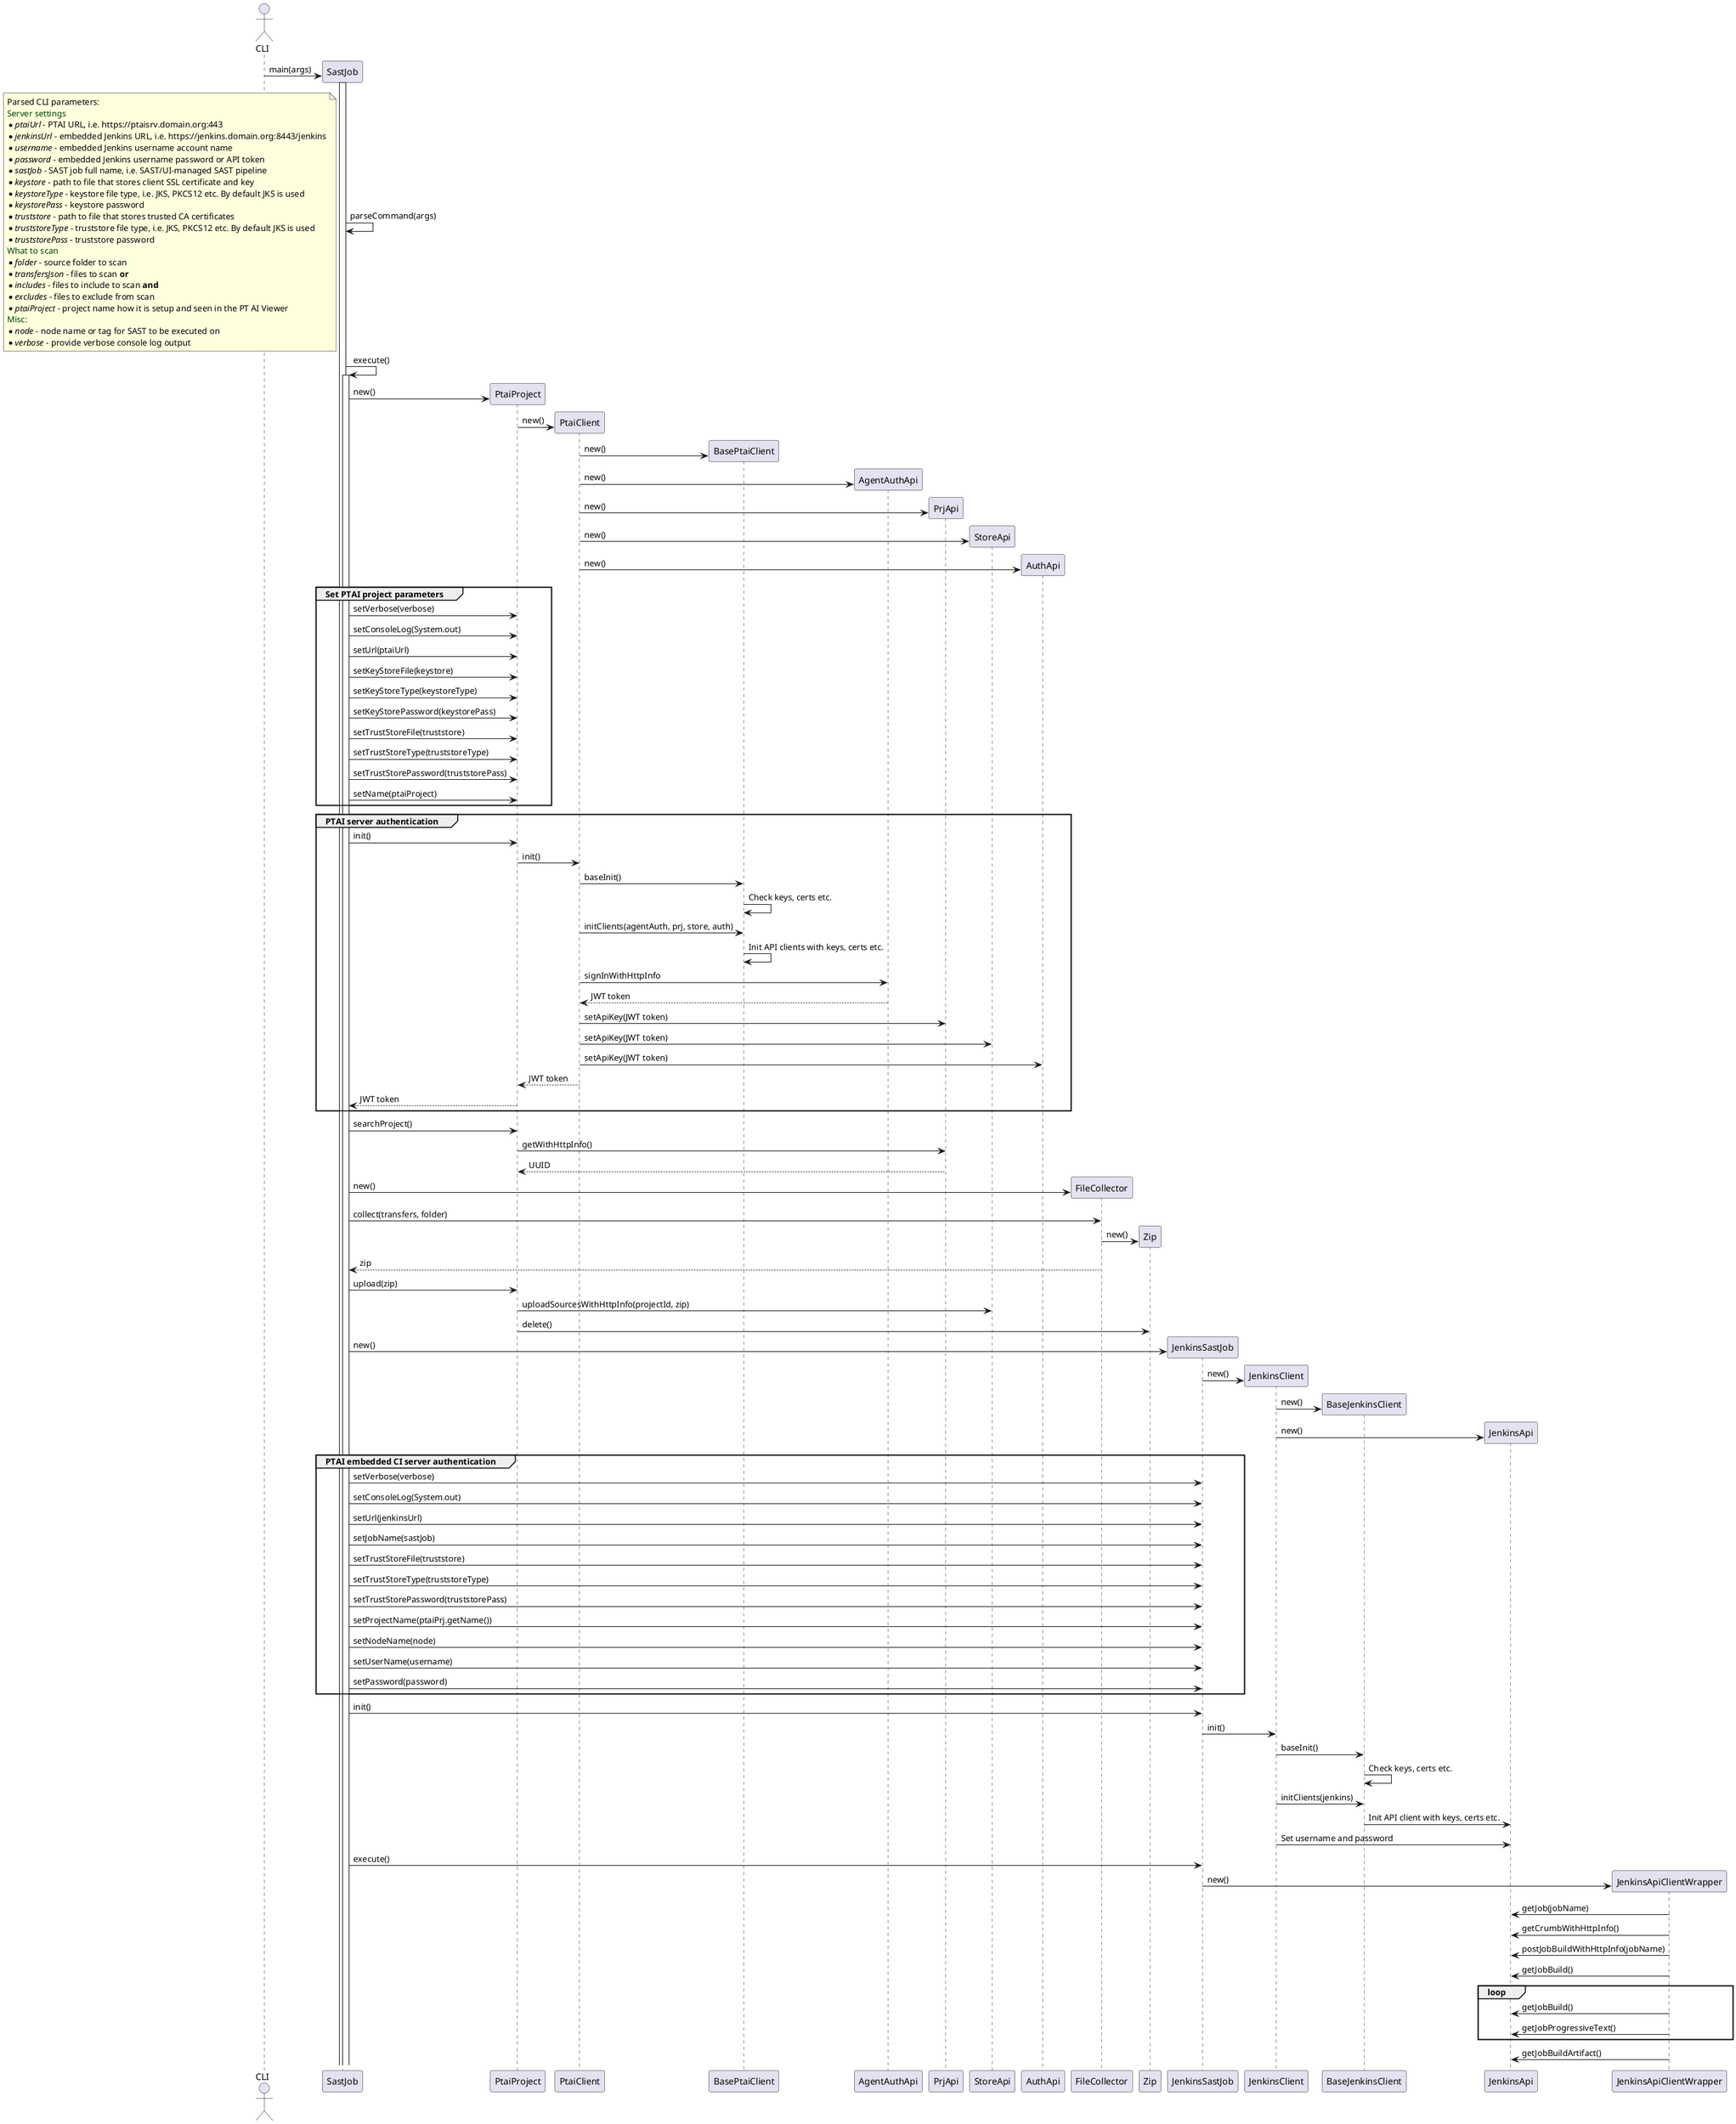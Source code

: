 @startuml
actor CLI
create SastJob
CLI -> SastJob : main(args)
activate SastJob
SastJob -> SastJob : parseCommand(args)
note left
Parsed CLI parameters:
<color #004000>Server settings</color>
* //ptaiUrl// - PTAI URL, i.e. https://ptaisrv.domain.org:443
* //jenkinsUrl// - embedded Jenkins URL, i.e. https://jenkins.domain.org:8443/jenkins
* //username// - embedded Jenkins username account name
* //password// - embedded Jenkins username password or API token
* //sastJob// - SAST job full name, i.e. SAST/UI-managed SAST pipeline
* //keystore// - path to file that stores client SSL certificate and key
* //keystoreType// - keystore file type, i.e. JKS, PKCS12 etc. By default JKS is used
* //keystorePass// - keystore password
* //truststore// - path to file that stores trusted CA certificates
* //truststoreType// - truststore file type, i.e. JKS, PKCS12 etc. By default JKS is used
* //truststorePass// - truststore password
<color #004000>What to scan</color>
* //folder// - source folder to scan
* //transfersJson// - files to scan **or**
* //includes// - files to include to scan **and**
* //excludes// - files to exclude from scan
* //ptaiProject// - project name how it is setup and seen in the PT AI Viewer
<color #004000>Misc:</color>
* //node// - node name or tag for SAST to be executed on
* //verbose// - provide verbose console log output
end note
SastJob -> SastJob : execute()
create PtaiProject
activate SastJob
SastJob -> PtaiProject : new()
create PtaiClient
PtaiProject -> PtaiClient : new()
create BasePtaiClient
PtaiClient -> BasePtaiClient : new()
create AgentAuthApi
PtaiClient -> AgentAuthApi : new()
create PrjApi
PtaiClient -> PrjApi : new()
create StoreApi
PtaiClient -> StoreApi : new()
create AuthApi
PtaiClient -> AuthApi : new()

group Set PTAI project parameters
SastJob -> PtaiProject : setVerbose(verbose)
SastJob -> PtaiProject : setConsoleLog(System.out)
SastJob -> PtaiProject : setUrl(ptaiUrl)
SastJob -> PtaiProject : setKeyStoreFile(keystore)
SastJob -> PtaiProject : setKeyStoreType(keystoreType)
SastJob -> PtaiProject : setKeyStorePassword(keystorePass)
SastJob -> PtaiProject : setTrustStoreFile(truststore)
SastJob -> PtaiProject : setTrustStoreType(truststoreType)
SastJob -> PtaiProject : setTrustStorePassword(truststorePass)
SastJob -> PtaiProject : setName(ptaiProject)
end
group PTAI server authentication
SastJob -> PtaiProject : init()
PtaiProject -> PtaiClient: init()
PtaiClient -> BasePtaiClient: baseInit()
BasePtaiClient -> BasePtaiClient: Check keys, certs etc.
PtaiClient -> BasePtaiClient: initClients(agentAuth, prj, store, auth)
BasePtaiClient -> BasePtaiClient: Init API clients with keys, certs etc.
PtaiClient -> AgentAuthApi: signInWithHttpInfo
AgentAuthApi --> PtaiClient: JWT token
PtaiClient -> PrjApi : setApiKey(JWT token)
PtaiClient -> StoreApi : setApiKey(JWT token)
PtaiClient -> AuthApi : setApiKey(JWT token)
PtaiClient --> PtaiProject: JWT token

PtaiProject --> SastJob :  JWT token
end
SastJob -> PtaiProject : searchProject()
PtaiProject -> PrjApi : getWithHttpInfo()
PrjApi --> PtaiProject : UUID
create FileCollector
SastJob -> FileCollector : new()
SastJob -> FileCollector : collect(transfers, folder)
create Zip
FileCollector -> Zip : new()
SastJob <-- FileCollector : zip
SastJob -> PtaiProject : upload(zip)
PtaiProject -> StoreApi : uploadSourcesWithHttpInfo(projectId, zip)
PtaiProject -> Zip : delete()


create JenkinsSastJob
SastJob -> JenkinsSastJob : new()
create JenkinsClient
JenkinsSastJob -> JenkinsClient : new()
create BaseJenkinsClient
JenkinsClient -> BaseJenkinsClient : new()
create JenkinsApi
JenkinsClient -> JenkinsApi : new()
group PTAI embedded CI server authentication
SastJob -> JenkinsSastJob : setVerbose(verbose)
SastJob -> JenkinsSastJob : setConsoleLog(System.out)
SastJob -> JenkinsSastJob : setUrl(jenkinsUrl)
SastJob -> JenkinsSastJob : setJobName(sastJob)
SastJob -> JenkinsSastJob : setTrustStoreFile(truststore)
SastJob -> JenkinsSastJob : setTrustStoreType(truststoreType)
SastJob -> JenkinsSastJob : setTrustStorePassword(truststorePass)
SastJob -> JenkinsSastJob : setProjectName(ptaiPrj.getName())
SastJob -> JenkinsSastJob : setNodeName(node)
SastJob -> JenkinsSastJob : setUserName(username)
SastJob -> JenkinsSastJob : setPassword(password)
end

SastJob -> JenkinsSastJob : init()
JenkinsSastJob -> JenkinsClient : init()
JenkinsClient -> BaseJenkinsClient : baseInit()
BaseJenkinsClient -> BaseJenkinsClient: Check keys, certs etc.
JenkinsClient -> BaseJenkinsClient : initClients(jenkins)
BaseJenkinsClient -> JenkinsApi: Init API client with keys, certs etc.
JenkinsClient -> JenkinsApi : Set username and password
SastJob -> JenkinsSastJob : execute()
create JenkinsApiClientWrapper
JenkinsSastJob -> JenkinsApiClientWrapper : new()
JenkinsApiClientWrapper -> JenkinsApi : getJob(jobName)
JenkinsApiClientWrapper -> JenkinsApi : getCrumbWithHttpInfo()
JenkinsApiClientWrapper -> JenkinsApi : postJobBuildWithHttpInfo(jobName)

JenkinsApiClientWrapper -> JenkinsApi : getJobBuild()
loop
JenkinsApiClientWrapper -> JenkinsApi : getJobBuild()
JenkinsApiClientWrapper -> JenkinsApi : getJobProgressiveText()
end
JenkinsApiClientWrapper -> JenkinsApi : getJobBuildArtifact()

@enduml
